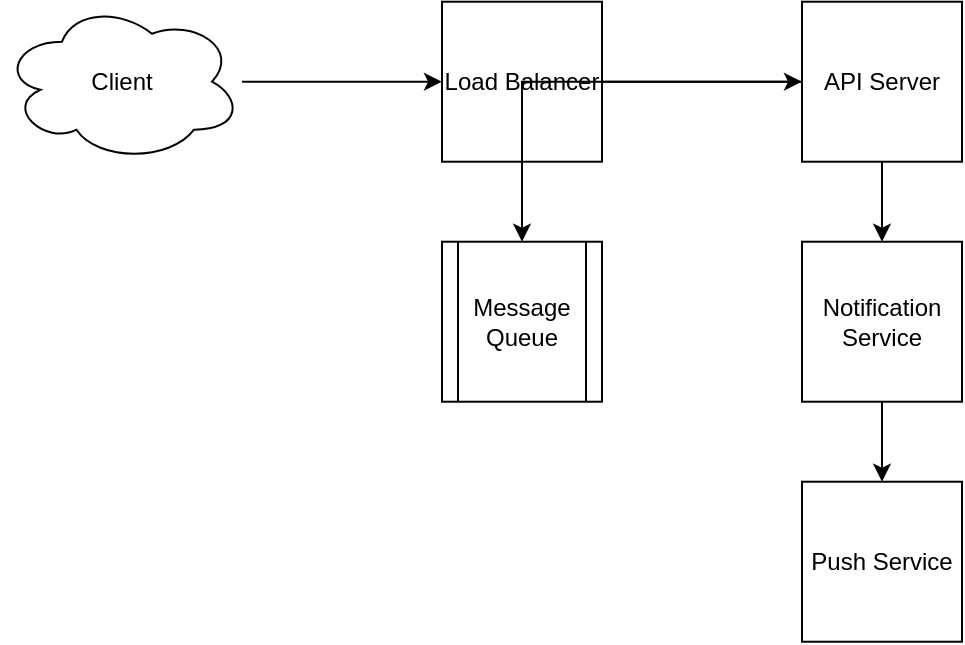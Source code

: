 <mxfile version="27.0.9" pages="1">
  <diagram id="AsHtNMLsNTLCxXA9mggR" name="NotificationSystem">
    <mxGraphModel dx="2305" dy="1134" grid="1" gridSize="10" guides="1" tooltips="1" connect="1" arrows="1" fold="1" page="1" pageScale="1" pageWidth="850" pageHeight="1100" math="0" shadow="0">
      <root>
        <mxCell id="0" />
        <mxCell id="1" parent="0" />
        <mxCell id="TuEia0F1BFCH1UdOG985-1" value="Client" style="ellipse;shape=cloud;whiteSpace=wrap;html=1;" vertex="1" parent="1">
          <mxGeometry x="120" y="289.86" width="120" height="80" as="geometry" />
        </mxCell>
        <mxCell id="TuEia0F1BFCH1UdOG985-2" value="Load Balancer" style="whiteSpace=wrap;html=1;aspect=fixed;" vertex="1" parent="1">
          <mxGeometry x="340" y="289.86" width="80" height="80" as="geometry" />
        </mxCell>
        <mxCell id="TuEia0F1BFCH1UdOG985-3" value="API Server" style="whiteSpace=wrap;html=1;aspect=fixed;" vertex="1" parent="1">
          <mxGeometry x="520" y="289.86" width="80" height="80" as="geometry" />
        </mxCell>
        <mxCell id="TuEia0F1BFCH1UdOG985-4" value="Notification Service" style="whiteSpace=wrap;html=1;aspect=fixed;" vertex="1" parent="1">
          <mxGeometry x="520" y="409.86" width="80" height="80" as="geometry" />
        </mxCell>
        <mxCell id="TuEia0F1BFCH1UdOG985-5" value="Message Queue" style="shape=process;whiteSpace=wrap;html=1;backgroundOutline=1;" vertex="1" parent="1">
          <mxGeometry x="340" y="409.86" width="80" height="80" as="geometry" />
        </mxCell>
        <mxCell id="TuEia0F1BFCH1UdOG985-6" value="Push Service" style="whiteSpace=wrap;html=1;aspect=fixed;" vertex="1" parent="1">
          <mxGeometry x="520" y="529.86" width="80" height="80" as="geometry" />
        </mxCell>
        <mxCell id="TuEia0F1BFCH1UdOG985-7" style="edgeStyle=orthogonalEdgeStyle;rounded=0;orthogonalLoop=1;jettySize=auto;html=1;" edge="1" parent="1" source="TuEia0F1BFCH1UdOG985-1" target="TuEia0F1BFCH1UdOG985-2">
          <mxGeometry relative="1" as="geometry" />
        </mxCell>
        <mxCell id="TuEia0F1BFCH1UdOG985-8" style="edgeStyle=orthogonalEdgeStyle;rounded=0;orthogonalLoop=1;jettySize=auto;html=1;" edge="1" parent="1" source="TuEia0F1BFCH1UdOG985-2" target="TuEia0F1BFCH1UdOG985-3">
          <mxGeometry relative="1" as="geometry" />
        </mxCell>
        <mxCell id="TuEia0F1BFCH1UdOG985-9" style="edgeStyle=orthogonalEdgeStyle;rounded=0;orthogonalLoop=1;jettySize=auto;html=1;" edge="1" parent="1" source="TuEia0F1BFCH1UdOG985-3" target="TuEia0F1BFCH1UdOG985-4">
          <mxGeometry relative="1" as="geometry" />
        </mxCell>
        <mxCell id="TuEia0F1BFCH1UdOG985-10" style="edgeStyle=orthogonalEdgeStyle;rounded=0;orthogonalLoop=1;jettySize=auto;html=1;" edge="1" parent="1" source="TuEia0F1BFCH1UdOG985-3" target="TuEia0F1BFCH1UdOG985-5">
          <mxGeometry relative="1" as="geometry" />
        </mxCell>
        <mxCell id="TuEia0F1BFCH1UdOG985-11" style="edgeStyle=orthogonalEdgeStyle;rounded=0;orthogonalLoop=1;jettySize=auto;html=1;" edge="1" parent="1" source="TuEia0F1BFCH1UdOG985-4" target="TuEia0F1BFCH1UdOG985-6">
          <mxGeometry relative="1" as="geometry" />
        </mxCell>
      </root>
    </mxGraphModel>
  </diagram>
</mxfile> 
